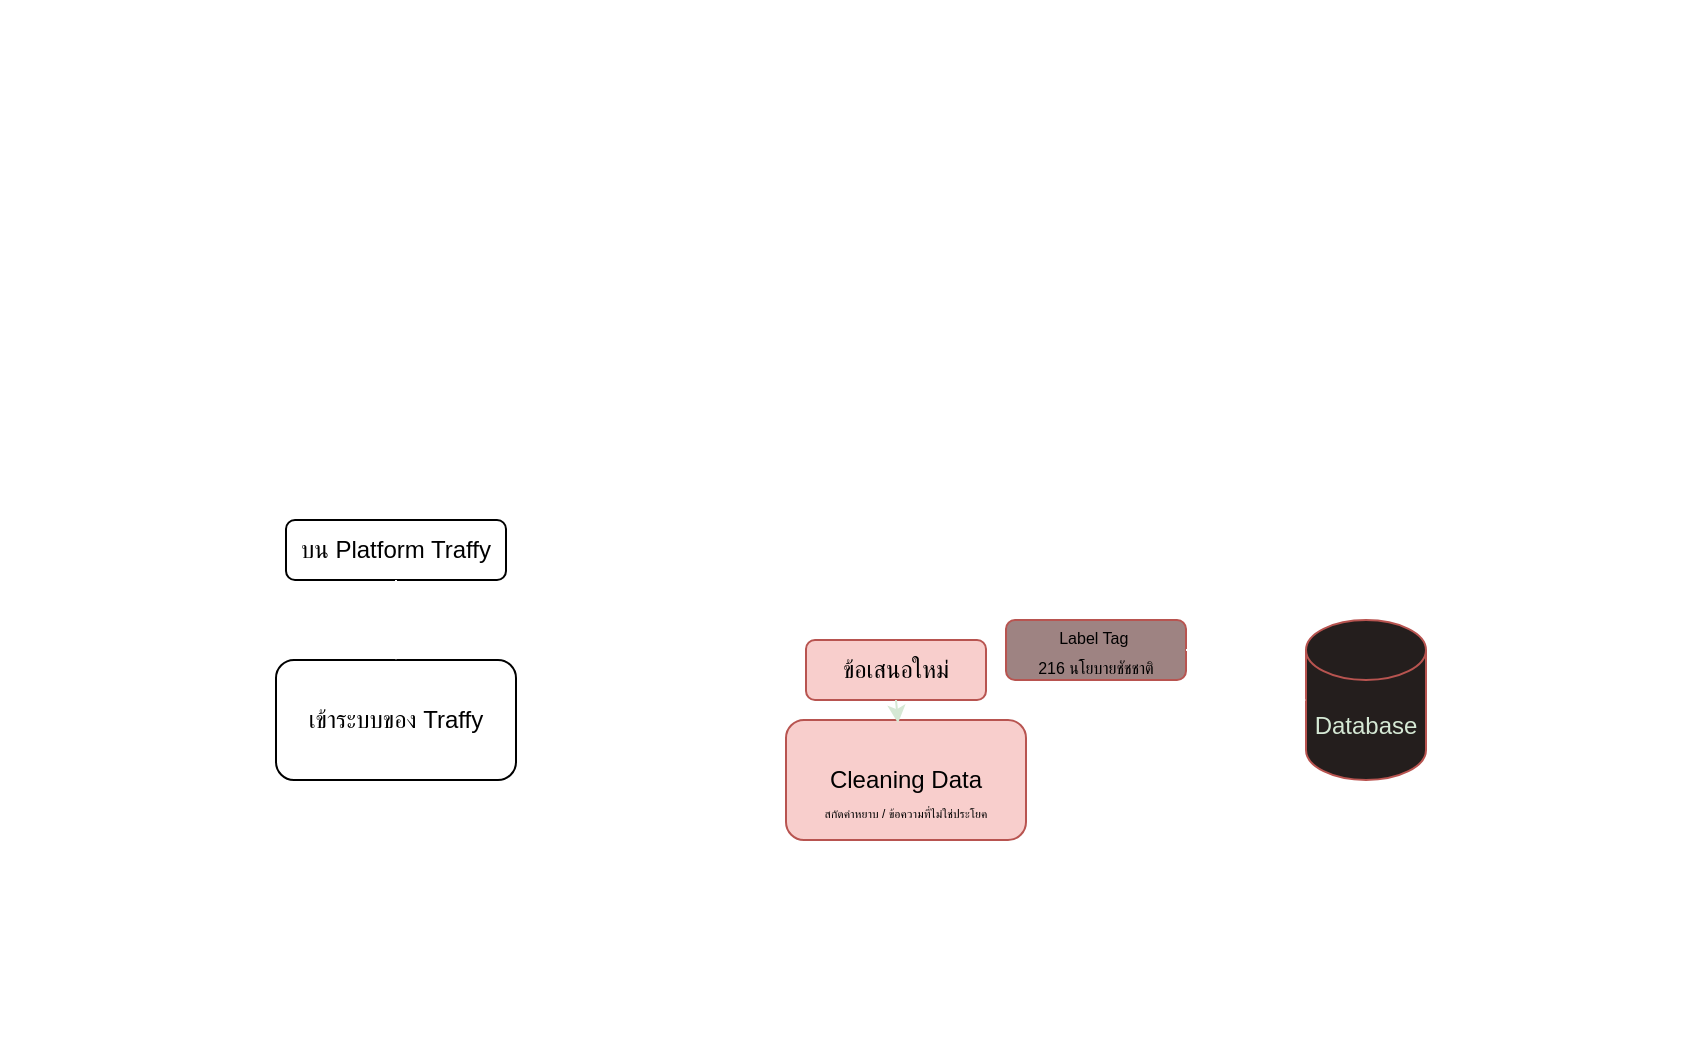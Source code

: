 <mxfile version="22.1.18" type="github">
  <diagram name="Page-1" id="JRb-il1e-lox9SDUDJLI">
    <mxGraphModel dx="1283" dy="2034" grid="1" gridSize="10" guides="1" tooltips="1" connect="1" arrows="1" fold="1" page="1" pageScale="1" pageWidth="827" pageHeight="1169" math="0" shadow="0">
      <root>
        <mxCell id="0" />
        <mxCell id="1" parent="0" />
        <mxCell id="pgb1ue_InCqhz1iu2C9q-1" value="" style="shape=image;verticalLabelPosition=bottom;labelBackgroundColor=default;verticalAlign=top;aspect=fixed;imageAspect=0;image=https://cdn.discordapp.com/attachments/1137409073801867264/1194949467854614538/IMG_3457.jpg;" vertex="1" parent="1">
          <mxGeometry x="397" y="-30" width="843.2" height="527" as="geometry" />
        </mxCell>
        <mxCell id="pgb1ue_InCqhz1iu2C9q-5" value="เข้าระบบของ Traffy" style="rounded=1;whiteSpace=wrap;html=1;" vertex="1" parent="1">
          <mxGeometry x="535" y="300" width="120" height="60" as="geometry" />
        </mxCell>
        <mxCell id="pgb1ue_InCqhz1iu2C9q-7" value="บน Platform Traffy" style="rounded=1;whiteSpace=wrap;html=1;" vertex="1" parent="1">
          <mxGeometry x="540" y="230" width="110" height="30" as="geometry" />
        </mxCell>
        <mxCell id="pgb1ue_InCqhz1iu2C9q-8" value="" style="endArrow=classic;html=1;rounded=0;exitX=0.5;exitY=1;exitDx=0;exitDy=0;entryX=0.5;entryY=0;entryDx=0;entryDy=0;strokeColor=#FFFFFF;" edge="1" parent="1" source="pgb1ue_InCqhz1iu2C9q-7" target="pgb1ue_InCqhz1iu2C9q-5">
          <mxGeometry width="50" height="50" relative="1" as="geometry">
            <mxPoint x="650" y="290" as="sourcePoint" />
            <mxPoint x="700" y="240" as="targetPoint" />
          </mxGeometry>
        </mxCell>
        <mxCell id="pgb1ue_InCqhz1iu2C9q-10" value="Cleaning Data" style="rounded=1;whiteSpace=wrap;html=1;fillColor=#f8cecc;strokeColor=#b85450;" vertex="1" parent="1">
          <mxGeometry x="790" y="330" width="120" height="60" as="geometry" />
        </mxCell>
        <mxCell id="pgb1ue_InCqhz1iu2C9q-11" value="&lt;font style=&quot;font-size: 6px;&quot;&gt;สกัดคำหยาบ / ข้อความที่ไม่ใช่ประโยค&lt;/font&gt;" style="text;html=1;strokeColor=none;fillColor=none;align=center;verticalAlign=middle;whiteSpace=wrap;rounded=0;" vertex="1" parent="1">
          <mxGeometry x="730" y="360" width="240" height="30" as="geometry" />
        </mxCell>
        <mxCell id="pgb1ue_InCqhz1iu2C9q-15" value="ข้อเสนอใหม่" style="rounded=1;whiteSpace=wrap;html=1;fillColor=#f8cecc;strokeColor=#b85450;" vertex="1" parent="1">
          <mxGeometry x="800" y="290" width="90" height="30" as="geometry" />
        </mxCell>
        <mxCell id="pgb1ue_InCqhz1iu2C9q-16" value="" style="endArrow=classic;html=1;rounded=0;exitX=0.5;exitY=1;exitDx=0;exitDy=0;entryX=0.467;entryY=0.026;entryDx=0;entryDy=0;entryPerimeter=0;strokeColor=#D5E8D4;" edge="1" parent="1" source="pgb1ue_InCqhz1iu2C9q-15" target="pgb1ue_InCqhz1iu2C9q-10">
          <mxGeometry width="50" height="50" relative="1" as="geometry">
            <mxPoint x="880" y="360" as="sourcePoint" />
            <mxPoint x="930" y="310" as="targetPoint" />
          </mxGeometry>
        </mxCell>
        <mxCell id="pgb1ue_InCqhz1iu2C9q-19" value="&lt;font style=&quot;font-size: 8px;&quot;&gt;Label Tag&amp;nbsp;&lt;br&gt;216 นโยบายชัชชาติ&lt;/font&gt;" style="rounded=1;whiteSpace=wrap;html=1;fillColor=#9E8382;strokeColor=#b85450;" vertex="1" parent="1">
          <mxGeometry x="900" y="280" width="90" height="30" as="geometry" />
        </mxCell>
        <mxCell id="pgb1ue_InCqhz1iu2C9q-20" value="&lt;font color=&quot;#d5e8d4&quot;&gt;Database&lt;/font&gt;" style="shape=cylinder3;whiteSpace=wrap;html=1;boundedLbl=1;backgroundOutline=1;size=15;fillColor=#241E1D;strokeColor=#b85450;" vertex="1" parent="1">
          <mxGeometry x="1050" y="280" width="60" height="80" as="geometry" />
        </mxCell>
        <mxCell id="pgb1ue_InCqhz1iu2C9q-21" value="" style="endArrow=classic;html=1;rounded=0;entryX=0;entryY=0.5;entryDx=0;entryDy=0;entryPerimeter=0;edgeStyle=orthogonalEdgeStyle;exitX=1;exitY=0.5;exitDx=0;exitDy=0;strokeColor=#FFFFFF;" edge="1" parent="1" source="pgb1ue_InCqhz1iu2C9q-19" target="pgb1ue_InCqhz1iu2C9q-20">
          <mxGeometry width="50" height="50" relative="1" as="geometry">
            <mxPoint x="1000" y="320" as="sourcePoint" />
            <mxPoint x="1040" y="270" as="targetPoint" />
            <Array as="points">
              <mxPoint x="1010" y="295" />
              <mxPoint x="1010" y="320" />
            </Array>
          </mxGeometry>
        </mxCell>
      </root>
    </mxGraphModel>
  </diagram>
</mxfile>
